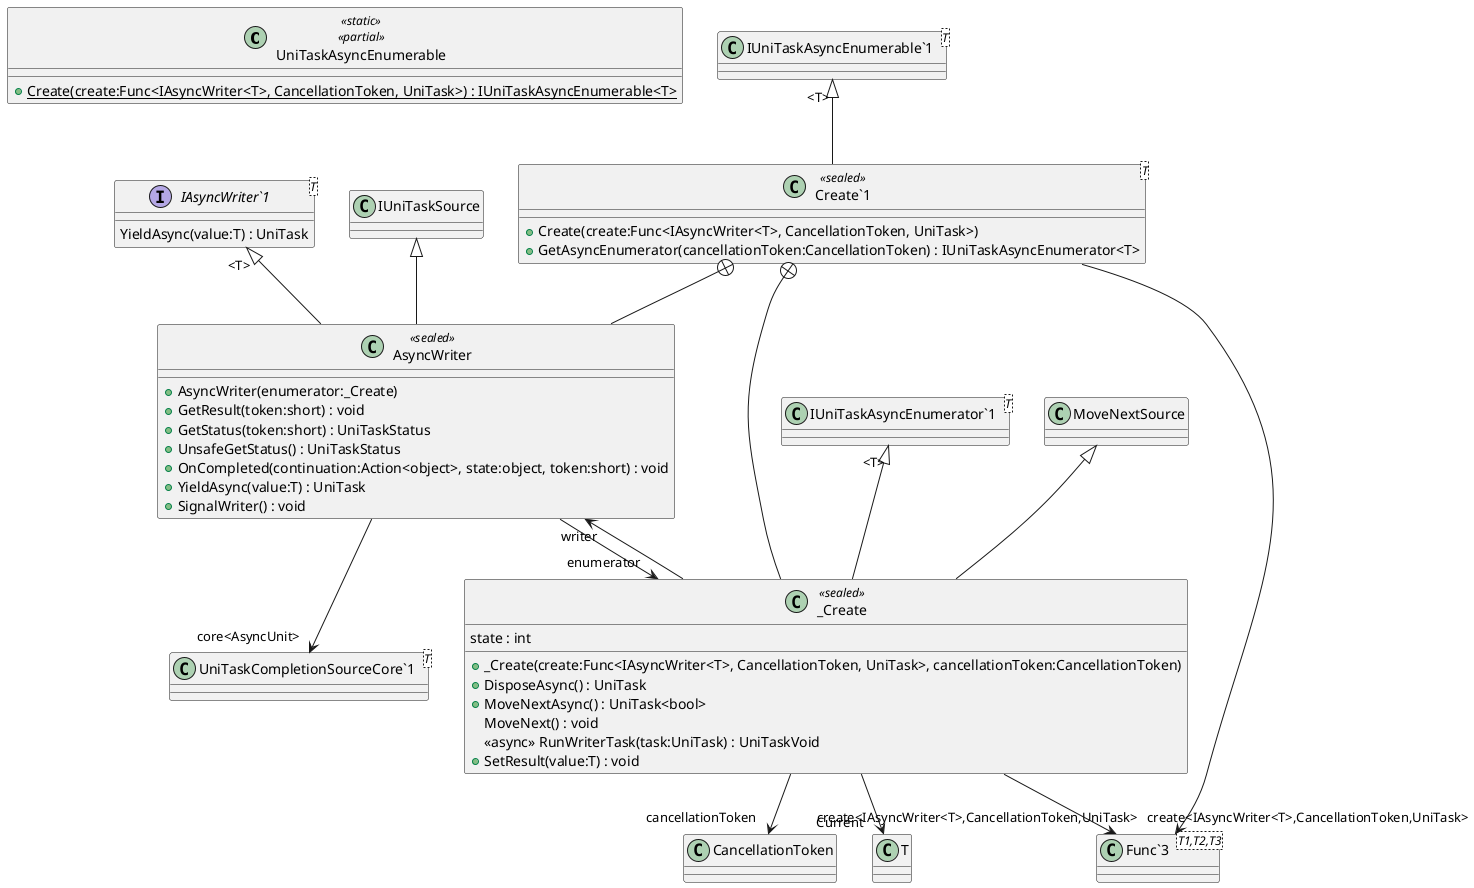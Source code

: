 @startuml
class UniTaskAsyncEnumerable <<static>> <<partial>> {
    + {static} Create(create:Func<IAsyncWriter<T>, CancellationToken, UniTask>) : IUniTaskAsyncEnumerable<T>
}
interface "IAsyncWriter`1"<T> {
    YieldAsync(value:T) : UniTask
}
class "Create`1"<T> <<sealed>> {
    + Create(create:Func<IAsyncWriter<T>, CancellationToken, UniTask>)
    + GetAsyncEnumerator(cancellationToken:CancellationToken) : IUniTaskAsyncEnumerator<T>
}
class "IUniTaskAsyncEnumerable`1"<T> {
}
class "Func`3"<T1,T2,T3> {
}
class _Create <<sealed>> {
    state : int
    + _Create(create:Func<IAsyncWriter<T>, CancellationToken, UniTask>, cancellationToken:CancellationToken)
    + DisposeAsync() : UniTask
    + MoveNextAsync() : UniTask<bool>
    MoveNext() : void
    <<async>> RunWriterTask(task:UniTask) : UniTaskVoid
    + SetResult(value:T) : void
}
class AsyncWriter <<sealed>> {
    + AsyncWriter(enumerator:_Create)
    + GetResult(token:short) : void
    + GetStatus(token:short) : UniTaskStatus
    + UnsafeGetStatus() : UniTaskStatus
    + OnCompleted(continuation:Action<object>, state:object, token:short) : void
    + YieldAsync(value:T) : UniTask
    + SignalWriter() : void
}
class "IUniTaskAsyncEnumerator`1"<T> {
}
class "UniTaskCompletionSourceCore`1"<T> {
}
"IUniTaskAsyncEnumerable`1" "<T>" <|-- "Create`1"
"Create`1" --> "create<IAsyncWriter<T>,CancellationToken,UniTask>" "Func`3"
"Create`1" +-- _Create
MoveNextSource <|-- _Create
"IUniTaskAsyncEnumerator`1" "<T>" <|-- _Create
_Create --> "create<IAsyncWriter<T>,CancellationToken,UniTask>" "Func`3"
_Create --> "cancellationToken" CancellationToken
_Create --> "writer" AsyncWriter
_Create --> "Current" T
"Create`1" +-- AsyncWriter
IUniTaskSource <|-- AsyncWriter
"IAsyncWriter`1" "<T>" <|-- AsyncWriter
AsyncWriter --> "enumerator" _Create
AsyncWriter --> "core<AsyncUnit>" "UniTaskCompletionSourceCore`1"
@enduml
